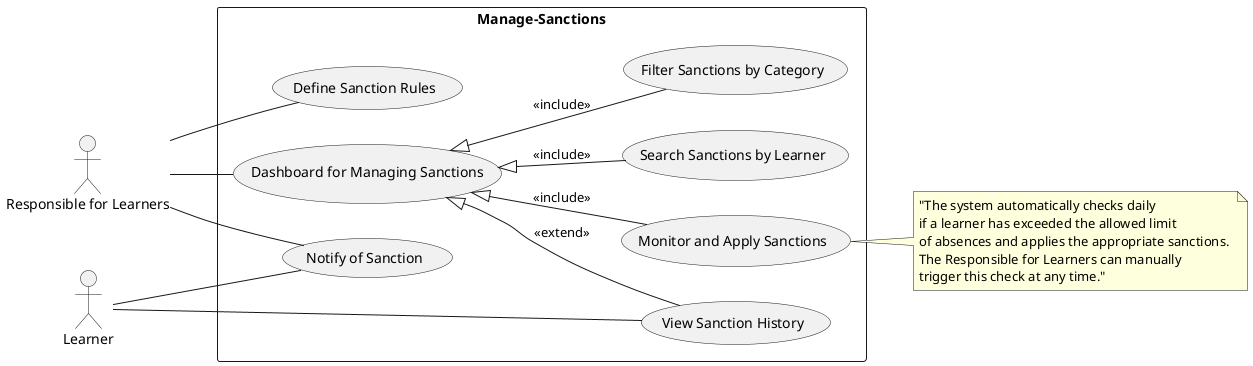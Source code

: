 @startuml
left to right direction
actor "Responsible for Learners" as Admin
actor Learner

rectangle Manage-Sanctions {
  usecase "Define Sanction Rules" as UC1
  usecase "Monitor and Apply Sanctions" as UC2
  usecase "Notify of Sanction" as UC3
  usecase "View Sanction History" as UC4
  usecase "Dashboard for Managing Sanctions" as UC5
  usecase "Search Sanctions by Learner" as UC6
  usecase "Filter Sanctions by Category" as UC7
}

note right of UC2
"The system automatically checks daily 
if a learner has exceeded the allowed limit 
of absences and applies the appropriate sanctions. 
The Responsible for Learners can manually 
trigger this check at any time."
end note

Admin -- UC1

Admin -- UC3
Admin -- UC5

Learner -- UC3
Learner -- UC4
UC5 <|-- UC4 : <<extend>>
UC5 <|-- UC2 : <<include>>
UC5 <|-- UC6 : <<include>>
UC5 <|-- UC7 : <<include>>
@enduml
